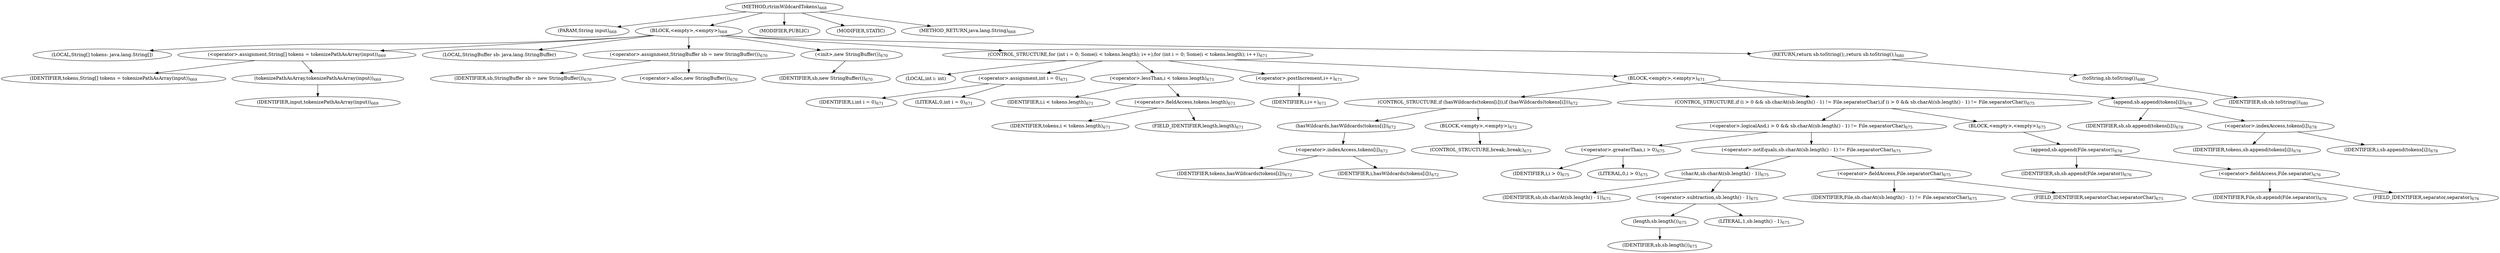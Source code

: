digraph "rtrimWildcardTokens" {  
"1441" [label = <(METHOD,rtrimWildcardTokens)<SUB>668</SUB>> ]
"1442" [label = <(PARAM,String input)<SUB>668</SUB>> ]
"1443" [label = <(BLOCK,&lt;empty&gt;,&lt;empty&gt;)<SUB>668</SUB>> ]
"1444" [label = <(LOCAL,String[] tokens: java.lang.String[])> ]
"1445" [label = <(&lt;operator&gt;.assignment,String[] tokens = tokenizePathAsArray(input))<SUB>669</SUB>> ]
"1446" [label = <(IDENTIFIER,tokens,String[] tokens = tokenizePathAsArray(input))<SUB>669</SUB>> ]
"1447" [label = <(tokenizePathAsArray,tokenizePathAsArray(input))<SUB>669</SUB>> ]
"1448" [label = <(IDENTIFIER,input,tokenizePathAsArray(input))<SUB>669</SUB>> ]
"14" [label = <(LOCAL,StringBuffer sb: java.lang.StringBuffer)> ]
"1449" [label = <(&lt;operator&gt;.assignment,StringBuffer sb = new StringBuffer())<SUB>670</SUB>> ]
"1450" [label = <(IDENTIFIER,sb,StringBuffer sb = new StringBuffer())<SUB>670</SUB>> ]
"1451" [label = <(&lt;operator&gt;.alloc,new StringBuffer())<SUB>670</SUB>> ]
"1452" [label = <(&lt;init&gt;,new StringBuffer())<SUB>670</SUB>> ]
"13" [label = <(IDENTIFIER,sb,new StringBuffer())<SUB>670</SUB>> ]
"1453" [label = <(CONTROL_STRUCTURE,for (int i = 0; Some(i &lt; tokens.length); i++),for (int i = 0; Some(i &lt; tokens.length); i++))<SUB>671</SUB>> ]
"1454" [label = <(LOCAL,int i: int)> ]
"1455" [label = <(&lt;operator&gt;.assignment,int i = 0)<SUB>671</SUB>> ]
"1456" [label = <(IDENTIFIER,i,int i = 0)<SUB>671</SUB>> ]
"1457" [label = <(LITERAL,0,int i = 0)<SUB>671</SUB>> ]
"1458" [label = <(&lt;operator&gt;.lessThan,i &lt; tokens.length)<SUB>671</SUB>> ]
"1459" [label = <(IDENTIFIER,i,i &lt; tokens.length)<SUB>671</SUB>> ]
"1460" [label = <(&lt;operator&gt;.fieldAccess,tokens.length)<SUB>671</SUB>> ]
"1461" [label = <(IDENTIFIER,tokens,i &lt; tokens.length)<SUB>671</SUB>> ]
"1462" [label = <(FIELD_IDENTIFIER,length,length)<SUB>671</SUB>> ]
"1463" [label = <(&lt;operator&gt;.postIncrement,i++)<SUB>671</SUB>> ]
"1464" [label = <(IDENTIFIER,i,i++)<SUB>671</SUB>> ]
"1465" [label = <(BLOCK,&lt;empty&gt;,&lt;empty&gt;)<SUB>671</SUB>> ]
"1466" [label = <(CONTROL_STRUCTURE,if (hasWildcards(tokens[i])),if (hasWildcards(tokens[i])))<SUB>672</SUB>> ]
"1467" [label = <(hasWildcards,hasWildcards(tokens[i]))<SUB>672</SUB>> ]
"1468" [label = <(&lt;operator&gt;.indexAccess,tokens[i])<SUB>672</SUB>> ]
"1469" [label = <(IDENTIFIER,tokens,hasWildcards(tokens[i]))<SUB>672</SUB>> ]
"1470" [label = <(IDENTIFIER,i,hasWildcards(tokens[i]))<SUB>672</SUB>> ]
"1471" [label = <(BLOCK,&lt;empty&gt;,&lt;empty&gt;)<SUB>672</SUB>> ]
"1472" [label = <(CONTROL_STRUCTURE,break;,break;)<SUB>673</SUB>> ]
"1473" [label = <(CONTROL_STRUCTURE,if (i &gt; 0 &amp;&amp; sb.charAt(sb.length() - 1) != File.separatorChar),if (i &gt; 0 &amp;&amp; sb.charAt(sb.length() - 1) != File.separatorChar))<SUB>675</SUB>> ]
"1474" [label = <(&lt;operator&gt;.logicalAnd,i &gt; 0 &amp;&amp; sb.charAt(sb.length() - 1) != File.separatorChar)<SUB>675</SUB>> ]
"1475" [label = <(&lt;operator&gt;.greaterThan,i &gt; 0)<SUB>675</SUB>> ]
"1476" [label = <(IDENTIFIER,i,i &gt; 0)<SUB>675</SUB>> ]
"1477" [label = <(LITERAL,0,i &gt; 0)<SUB>675</SUB>> ]
"1478" [label = <(&lt;operator&gt;.notEquals,sb.charAt(sb.length() - 1) != File.separatorChar)<SUB>675</SUB>> ]
"1479" [label = <(charAt,sb.charAt(sb.length() - 1))<SUB>675</SUB>> ]
"1480" [label = <(IDENTIFIER,sb,sb.charAt(sb.length() - 1))<SUB>675</SUB>> ]
"1481" [label = <(&lt;operator&gt;.subtraction,sb.length() - 1)<SUB>675</SUB>> ]
"1482" [label = <(length,sb.length())<SUB>675</SUB>> ]
"1483" [label = <(IDENTIFIER,sb,sb.length())<SUB>675</SUB>> ]
"1484" [label = <(LITERAL,1,sb.length() - 1)<SUB>675</SUB>> ]
"1485" [label = <(&lt;operator&gt;.fieldAccess,File.separatorChar)<SUB>675</SUB>> ]
"1486" [label = <(IDENTIFIER,File,sb.charAt(sb.length() - 1) != File.separatorChar)<SUB>675</SUB>> ]
"1487" [label = <(FIELD_IDENTIFIER,separatorChar,separatorChar)<SUB>675</SUB>> ]
"1488" [label = <(BLOCK,&lt;empty&gt;,&lt;empty&gt;)<SUB>675</SUB>> ]
"1489" [label = <(append,sb.append(File.separator))<SUB>676</SUB>> ]
"1490" [label = <(IDENTIFIER,sb,sb.append(File.separator))<SUB>676</SUB>> ]
"1491" [label = <(&lt;operator&gt;.fieldAccess,File.separator)<SUB>676</SUB>> ]
"1492" [label = <(IDENTIFIER,File,sb.append(File.separator))<SUB>676</SUB>> ]
"1493" [label = <(FIELD_IDENTIFIER,separator,separator)<SUB>676</SUB>> ]
"1494" [label = <(append,sb.append(tokens[i]))<SUB>678</SUB>> ]
"1495" [label = <(IDENTIFIER,sb,sb.append(tokens[i]))<SUB>678</SUB>> ]
"1496" [label = <(&lt;operator&gt;.indexAccess,tokens[i])<SUB>678</SUB>> ]
"1497" [label = <(IDENTIFIER,tokens,sb.append(tokens[i]))<SUB>678</SUB>> ]
"1498" [label = <(IDENTIFIER,i,sb.append(tokens[i]))<SUB>678</SUB>> ]
"1499" [label = <(RETURN,return sb.toString();,return sb.toString();)<SUB>680</SUB>> ]
"1500" [label = <(toString,sb.toString())<SUB>680</SUB>> ]
"1501" [label = <(IDENTIFIER,sb,sb.toString())<SUB>680</SUB>> ]
"1502" [label = <(MODIFIER,PUBLIC)> ]
"1503" [label = <(MODIFIER,STATIC)> ]
"1504" [label = <(METHOD_RETURN,java.lang.String)<SUB>668</SUB>> ]
  "1441" -> "1442" 
  "1441" -> "1443" 
  "1441" -> "1502" 
  "1441" -> "1503" 
  "1441" -> "1504" 
  "1443" -> "1444" 
  "1443" -> "1445" 
  "1443" -> "14" 
  "1443" -> "1449" 
  "1443" -> "1452" 
  "1443" -> "1453" 
  "1443" -> "1499" 
  "1445" -> "1446" 
  "1445" -> "1447" 
  "1447" -> "1448" 
  "1449" -> "1450" 
  "1449" -> "1451" 
  "1452" -> "13" 
  "1453" -> "1454" 
  "1453" -> "1455" 
  "1453" -> "1458" 
  "1453" -> "1463" 
  "1453" -> "1465" 
  "1455" -> "1456" 
  "1455" -> "1457" 
  "1458" -> "1459" 
  "1458" -> "1460" 
  "1460" -> "1461" 
  "1460" -> "1462" 
  "1463" -> "1464" 
  "1465" -> "1466" 
  "1465" -> "1473" 
  "1465" -> "1494" 
  "1466" -> "1467" 
  "1466" -> "1471" 
  "1467" -> "1468" 
  "1468" -> "1469" 
  "1468" -> "1470" 
  "1471" -> "1472" 
  "1473" -> "1474" 
  "1473" -> "1488" 
  "1474" -> "1475" 
  "1474" -> "1478" 
  "1475" -> "1476" 
  "1475" -> "1477" 
  "1478" -> "1479" 
  "1478" -> "1485" 
  "1479" -> "1480" 
  "1479" -> "1481" 
  "1481" -> "1482" 
  "1481" -> "1484" 
  "1482" -> "1483" 
  "1485" -> "1486" 
  "1485" -> "1487" 
  "1488" -> "1489" 
  "1489" -> "1490" 
  "1489" -> "1491" 
  "1491" -> "1492" 
  "1491" -> "1493" 
  "1494" -> "1495" 
  "1494" -> "1496" 
  "1496" -> "1497" 
  "1496" -> "1498" 
  "1499" -> "1500" 
  "1500" -> "1501" 
}
